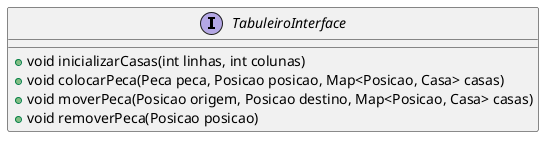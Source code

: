 @startuml

skinparam linetype ortho

interface TabuleiroInterface {
    + void inicializarCasas(int linhas, int colunas)
    + void colocarPeca(Peca peca, Posicao posicao, Map<Posicao, Casa> casas)
    + void moverPeca(Posicao origem, Posicao destino, Map<Posicao, Casa> casas)
    + void removerPeca(Posicao posicao)
}
@enduml
